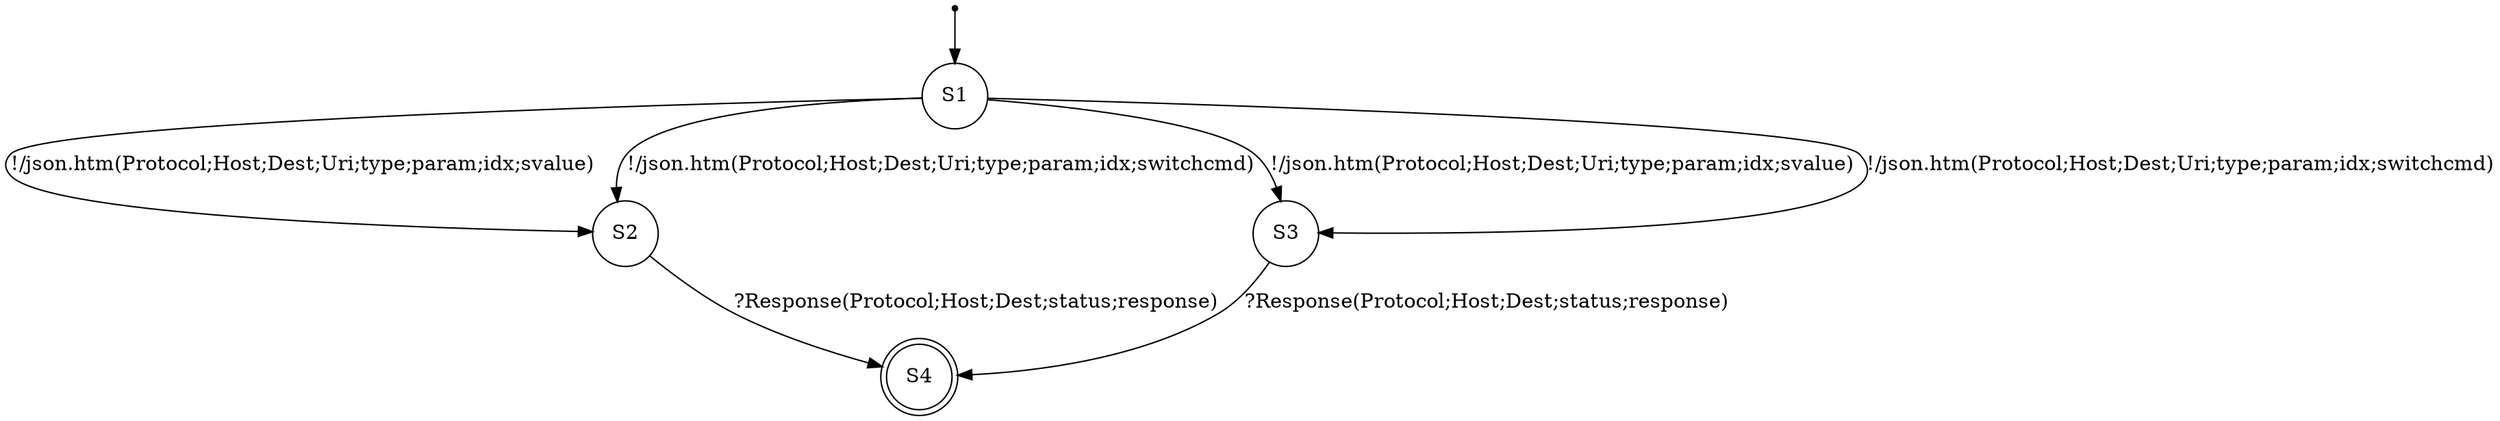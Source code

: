digraph LTS {
S00[shape=point]
S1[label=S1,shape=circle];
S2[label=S2,shape=circle];
S3[label=S3,shape=circle];
S4[label=S4,shape=doublecircle];
S00 -> S1
S1 -> S2[label ="!/json.htm(Protocol;Host;Dest;Uri;type;param;idx;svalue)"];
S1 -> S2[label ="!/json.htm(Protocol;Host;Dest;Uri;type;param;idx;switchcmd)"];
S1 -> S3[label ="!/json.htm(Protocol;Host;Dest;Uri;type;param;idx;svalue)"];
S1 -> S3[label ="!/json.htm(Protocol;Host;Dest;Uri;type;param;idx;switchcmd)"];
S2 -> S4[label ="?Response(Protocol;Host;Dest;status;response)"];
S3 -> S4[label ="?Response(Protocol;Host;Dest;status;response)"];
}

